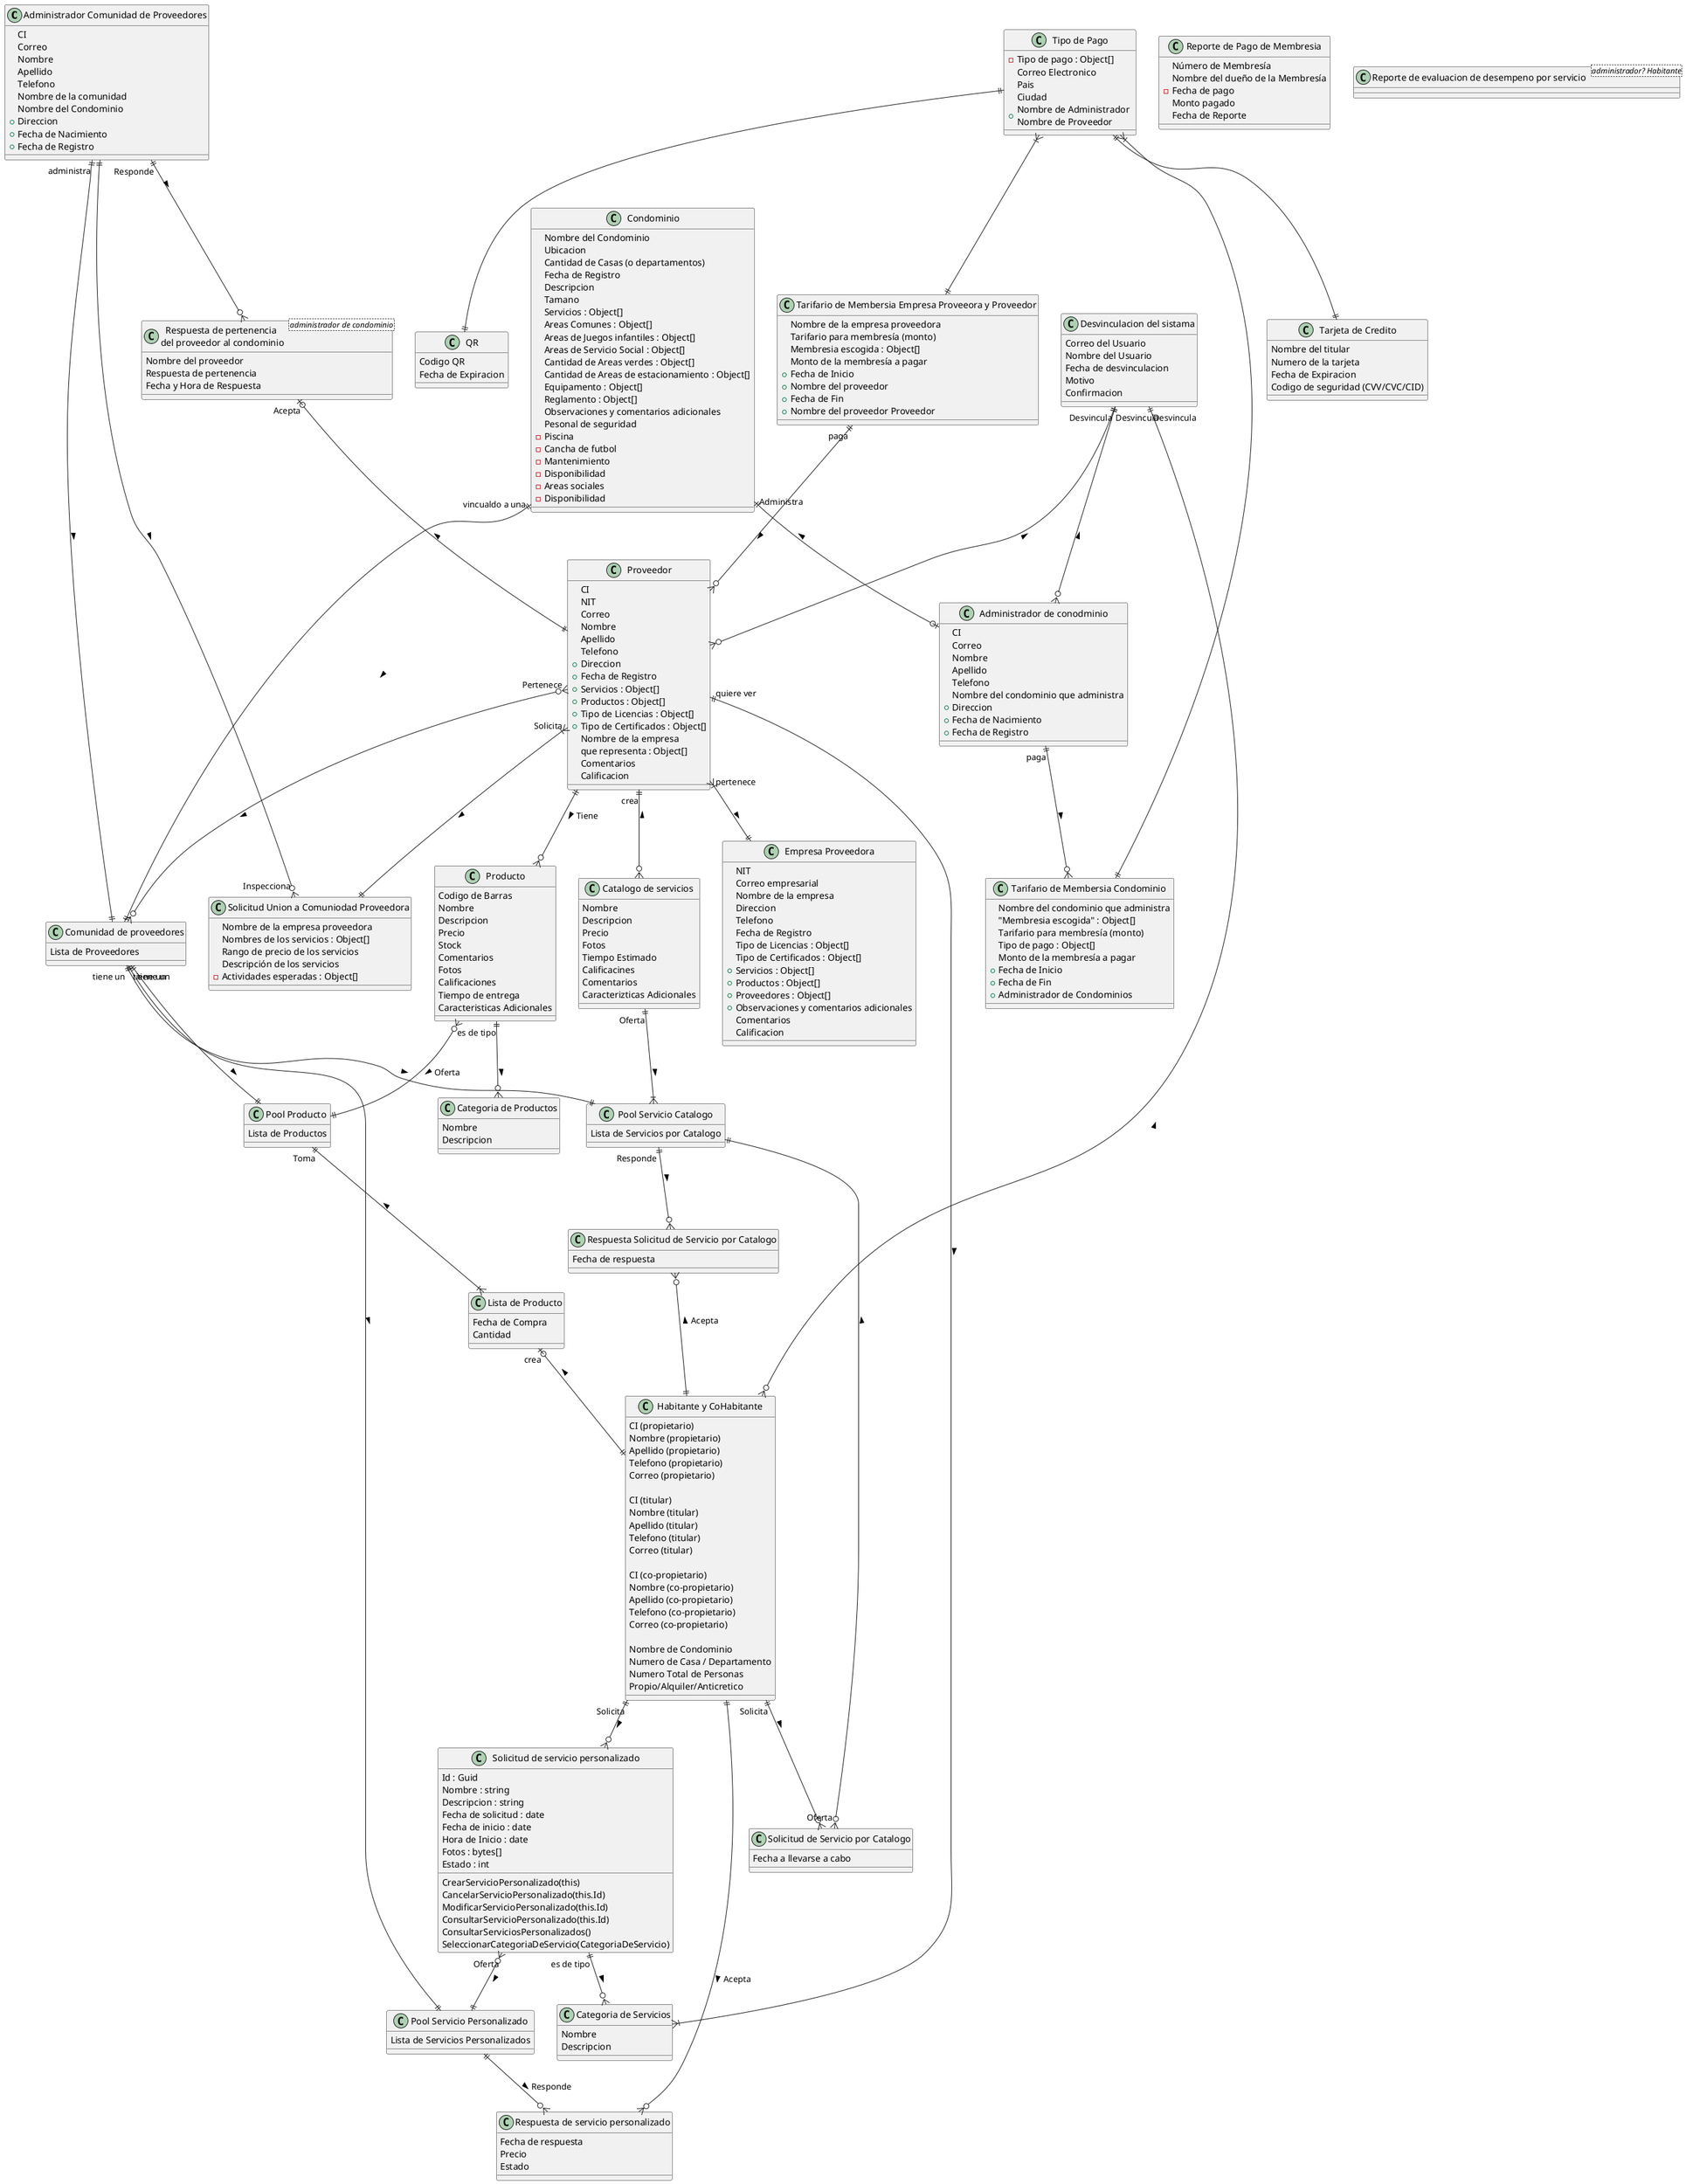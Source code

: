 @startuml
' 1
' class Administrador {
  ' {field} CI
  ' {field} Correo
  ' {field} Nombre
  ' {field} Apellido
  ' {field} Telefono
  ' {field} + Direccion
  ' {field} + Fecha de Nacimiento
  ' {field} + Fecha de Registro
' }

class "Administrador Comunidad de Proveedores" {
  {field} CI
  {field} Correo
  {field} Nombre
  {field} Apellido
  {field} Telefono
  {field} Nombre de la comunidad
  {field} Nombre del Condominio
  {field} + Direccion
  {field} + Fecha de Nacimiento
  {field} + Fecha de Registro
}

' 9
class "Administrador de conodminio" {
  {field} CI
  {field} Correo
  {field} Nombre
  {field} Apellido
  {field} Telefono
  {field} Nombre del condominio que administra
  {field} + Direccion
  {field} + Fecha de Nacimiento
  {field} + Fecha de Registro
}

' 2
class Condominio {
  {field} Nombre del Condominio
  {field} Ubicacion
  {field} Cantidad de Casas (o departamentos)
  {field} Fecha de Registro
  {field} Descripcion
  {field} Tamano
  {field} Servicios : Object[]
  {field} Areas Comunes : Object[]
  {field} Areas de Juegos infantiles : Object[]
  {field} Areas de Servicio Social : Object[]
  {field} Cantidad de Areas verdes : Object[]
  {field} Cantidad de Areas de estacionamiento : Object[]
  {field} Equipamento : Object[]
  {field} Reglamento : Object[]
  {field} Observaciones y comentarios adicionales
  {field} Pesonal de seguridad
  {field} - Piscina
  {field} - Cancha de futbol
  {field} - Mantenimiento
  {field} - Disponibilidad
  {field} - Areas sociales
  {field} - Disponibilidad
}

' 3
class Proveedor {
  {field} CI
  {field} NIT
  {field} Correo
  {field} Nombre
  {field} Apellido
  {field} Telefono
  {field} + Direccion
  {field} + Fecha de Registro
  {field} + Servicios : Object[]
  {field} + Productos : Object[]
  {field} + Tipo de Licencias : Object[]
  {field} + Tipo de Certificados : Object[]
  {field} Nombre de la empresa \nque representa : Object[]
  {field} Comentarios
  {field} Calificacion
}

' 4
class "Empresa Proveedora" {
  {field} NIT
  {field} Correo empresarial
  {field} Nombre de la empresa
  {field} Direccion
  {field} Telefono
  {field} Fecha de Registro
  {field} Tipo de Licencias : Object[]
  {field} Tipo de Certificados : Object[]
  {field} + Servicios : Object[]
  {field} + Productos : Object[]
  {field} + Proveedores : Object[]
  {field} + Observaciones y comentarios adicionales
  {field} Comentarios
  {field} Calificacion
}

' 10
class "Habitante y CoHabitante" {
  {field} CI (propietario)
  {field} Nombre (propietario)
  {field} Apellido (propietario)
  {field} Telefono (propietario)
  {field} Correo (propietario)

  {field} CI (titular)
  {field} Nombre (titular)
  {field} Apellido (titular)
  {field} Telefono (titular)
  {field} Correo (titular)

  {field} CI (co-propietario)
  {field} Nombre (co-propietario)
  {field} Apellido (co-propietario)
  {field} Telefono (co-propietario)
  {field} Correo (co-propietario)

  {field} Nombre de Condominio
  {field} Numero de Casa / Departamento
  {field} Numero Total de Personas
  {field} Propio/Alquiler/Anticretico
}

' 5
class "Tarifario de Membersia Condominio" {
  {field} Nombre del condominio que administra
  {field} "Membresia escogida" : Object[]
  {field} Tarifario para membresía (monto)
  {field} Tipo de pago : Object[]
  {field} Monto de la membresía a pagar 
  {field} + Fecha de Inicio
  {field} + Fecha de Fin
  {field} + Administrador de Condominios
}

' 6
class "Tarifario de Membersia Empresa Proveeora y Proveedor" {
  {field} Nombre de la empresa proveedora
  {field} Tarifario para membresía (monto)
  {field} Membresia escogida : Object[]
  {field} Monto de la membresía a pagar 
  {field} + Fecha de Inicio
  {field} + Nombre del proveedor
  {field} + Fecha de Fin
  {field} + Nombre del proveedor Proveedor
}

' 7
class "Tipo de Pago" {
  {field} - Tipo de pago : Object[]
  {field} Correo Electronico
  {field} Pais
  {field} Ciudad
  {field} + Nombre de Administrador \nNombre de Proveedor
}

' 8
class "Reporte de Pago de Membresia" {
  {field} Número de Membresía
  {field} Nombre del dueño de la Membresía
  {field} - Fecha de pago
  {field} Monto pagado
  {field} Fecha de Reporte
}

' note top of  "Reporte de Pago de Membresia" : Deberia de haber esta clase en MD

' note right of  "Reporte de Pago de Membresia" ::"Fecha de pago"
'   Deberia estar esta informacion en Tarifario
' end note

' 11
class "Solicitud Union a Comuniodad Proveedora" {
  {field} Nombre de la empresa proveedora
  {field} Nombres de los servicios : Object[]
  {field} Rango de precio de los servicios
  {field} Descripción de los servicios
  {field} - Actividades esperadas : Object[]
}

' 12
class "Respuesta de pertenencia \ndel proveedor al condominio"<administrador de condominio> {
  {field} Nombre del proveedor
  {field} Respuesta de pertenencia
  {field} Fecha y Hora de Respuesta
}

' 13
class "Solicitud de Servicio por Catalogo" {
  {field} Fecha a llevarse a cabo
}
' 14
class "Respuesta Solicitud de Servicio por Catalogo" {
  {field} Fecha de respuesta
}

' 15
class "Solicitud de servicio personalizado" {
  {field} Id : Guid
  {field} Nombre : string
  {field} Descripcion : string
  {field} Fecha de solicitud : date
  {field} Fecha de inicio : date
  {field} Hora de Inicio : date
  {field} Fotos : bytes[]
  {field} Estado : int
  {method} CrearServicioPersonalizado(this)
  {method} CancelarServicioPersonalizado(this.Id)
  {method} ModificarServicioPersonalizado(this.Id)
  {method} ConsultarServicioPersonalizado(this.Id)
  {method} ConsultarServiciosPersonalizados()
  {method} SeleccionarCategoriaDeServicio(CategoriaDeServicio)
}
' 16
class "Respuesta de servicio personalizado" {
  {field} Fecha de respuesta
  {field} Precio
  {field} Estado
}

' 18
class "Reporte de evaluacion de desempeno por servicio"<administrador? Habitante> {

}
' 19
class "Desvinculacion del sistama" {
  {field} Correo del Usuario
  {field} Nombre del Usuario
  {field} Fecha de desvinculacion
  {field} Motivo
  {field} Confirmacion
}

' 20
class "Catalogo de servicios" {
  {field} Nombre 
  {field} Descripcion
  {field} Precio
  {field} Fotos
  {field} Tiempo Estimado
  {field} Calificacines
  {field} Comentarios
  {field} Caracterizticas Adicionales
}

' E21
class "Comunidad de proveedores" {
  {field} Lista de Proveedores
}

' E23
class Producto {
  {field} Codigo de Barras 
  {field} Nombre 
  {field} Descripcion 
  {field} Precio
  {field} Stock 
  {field} Comentarios 
  {field} Fotos
  {field} Calificaciones
  {field} Tiempo de entrega
  {field} Caracteristicas Adicionales
}

' E24
class "Lista de Producto" {
  {field} Fecha de Compra
  {field} Cantidad
}

' E25
class "Tarjeta de Credito" {
  {field} Nombre del titular
  {field} Numero de la tarjeta
  {field} Fecha de Expiracion
  {field} Codigo de seguridad (CVV/CVC/CID)
}

' E26
class QR {
  {field} Codigo QR
  {field} Fecha de Expiracion
}

' E27
class "Categoria de Servicios" {
  {field} Nombre
  {field} Descripcion
}

' E28
class "Categoria de Productos" {
  {field} Nombre
  {field} Descripcion
}

' E29
class "Pool Servicio Personalizado" {
  {field} Lista de Servicios Personalizados
}

class "Pool Servicio Catalogo" {
  {field} Lista de Servicios por Catalogo
}

class "Pool Producto" {
  {field} Lista de Productos
}

' RELACIONES

' FLUJO CONDOMINIO
Condominio ||--o| "Administrador de conodminio" : "Administra" <
Condominio ||--|| "Comunidad de proveedores" : "vincualdo a una" >


' COMUNIDAD DE PROVEEDRES Y POOLS
"Comunidad de proveedores" ||--|| "Pool Servicio Personalizado" : "tiene un" >
"Comunidad de proveedores" ||--|| "Pool Servicio Catalogo" : "tiene un" >
"Comunidad de proveedores" ||--|| "Pool Producto" : "tiene un" >

' FLUJO DE SERVICIO PERSONALIZADO
"Habitante y CoHabitante" ||--o{ "Solicitud de servicio personalizado" : "Solicita" >
"Solicitud de servicio personalizado" ||--o{ "Categoria de Servicios" : "es de tipo" >
"Solicitud de servicio personalizado" }o--|| "Pool Servicio Personalizado" : "Oferta" >
"Respuesta de servicio personalizado" }o--|| "Habitante y CoHabitante" : Acepta <
"Pool Servicio Personalizado" ||--o{ "Respuesta de servicio personalizado" : Responde >
Proveedor ||--|{ "Categoria de Servicios" : "quiere ver" >

' FLUJO DE SOLICITUD DE PRODUCTO
Proveedor ||--o{ Producto : Tiene >
Producto ||--o{ "Categoria de Productos" : "es de tipo" >
Producto }o--|| "Pool Producto" : Oferta >
"Pool Producto" ||---|{ "Lista de Producto" : "Toma" <
"Lista de Producto" |o--|| "Habitante y CoHabitante" : "crea" <

' FLUJO DE SOLICITUD DE SERVICIO POR CATALOGO
Proveedor ||--o{ "Catalogo de servicios" : "crea" <
"Catalogo de servicios" ||--|{ "Pool Servicio Catalogo" : "Oferta" >
"Habitante y CoHabitante" ||--o{ "Solicitud de Servicio por Catalogo" : "Solicita" >
"Solicitud de Servicio por Catalogo" }o--|| "Pool Servicio Catalogo" : "Oferta" >
"Pool Servicio Catalogo" ||--o{ "Respuesta Solicitud de Servicio por Catalogo" : "Responde" >
"Respuesta Solicitud de Servicio por Catalogo" }o--|| "Habitante y CoHabitante" : Acepta <

' FLUJO DE SOLICITUD DE PERTENENCIA (PROVEEDORES|CONMINIO)
"Administrador Comunidad de Proveedores" ||--|| "Comunidad de proveedores" : "administra" >
Proveedor }|--|| "Empresa Proveedora" : "pertenece" > 
Proveedor }|--|| "Solicitud Union a Comuniodad Proveedora" : "Solicita" >
"Solicitud Union a Comuniodad Proveedora" }o--|| "Administrador Comunidad de Proveedores" : "Inspecciona" <
"Administrador Comunidad de Proveedores" ||--o{ "Respuesta de pertenencia \ndel proveedor al condominio" : "Responde" >
"Respuesta de pertenencia \ndel proveedor al condominio" |o--|| "Proveedor" : "Acepta" <
Proveedor }o--o{ "Comunidad de proveedores" : "Pertenece" >

' "Solicitud Union a Comuniodad Proveedora" -- "Comunidad de proveedores" : "Inspecciona" <
' "Comunidad de proveedores" -- "Respuesta de pertenencia \ndel proveedor al condominio" : "Responde" >
' "Respuesta de pertenencia \ndel proveedor al condominio" -- "Proveedor" : "Acepta" <
' ' Proveedor -- "Comunidad de proveedores" : "Pertenece" >

' FLUJO DE TARIFA
"Administrador de conodminio" ||--o{ "Tarifario de Membersia Condominio" : "paga" >
"Tarifario de Membersia Empresa Proveeora y Proveedor" ||--o{ "Proveedor" : "paga" >
"Tipo de Pago" }|--|| "Tarifario de Membersia Condominio"
"Tipo de Pago" }|--|| "Tarifario de Membersia Empresa Proveeora y Proveedor"
"Tipo de Pago" ||--|| "Tarjeta de Credito"
"Tipo de Pago" ||--|| QR
' "Reporte de Pago de Membresia"

' FLUJO DESVINCULACION DEL SISTEMA
"Desvinculacion del sistama" ||--o{ "Administrador de conodminio" : "Desvincula" <
"Desvinculacion del sistama" ||--o{ "Proveedor" : "Desvincula" <
"Desvinculacion del sistama" ||--o{ "Habitante y CoHabitante" : "Desvincula" <

@enduml

